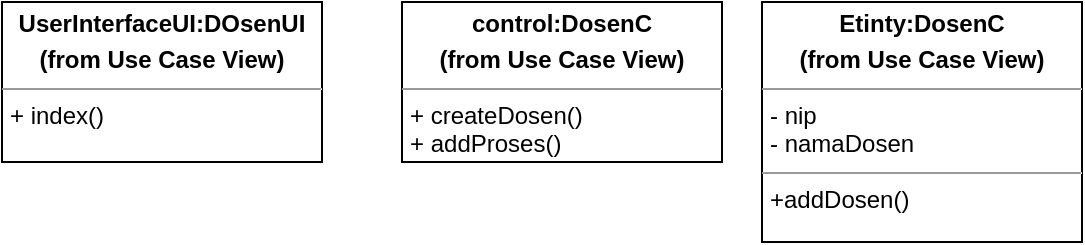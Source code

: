 <mxfile version="22.1.4" type="github">
  <diagram name="Page-1" id="PsUCjUDbo62DNdbDLQOq">
    <mxGraphModel dx="1026" dy="421" grid="1" gridSize="10" guides="1" tooltips="1" connect="1" arrows="1" fold="1" page="1" pageScale="1" pageWidth="850" pageHeight="1100" math="0" shadow="0">
      <root>
        <mxCell id="0" />
        <mxCell id="1" parent="0" />
        <mxCell id="6NywBxQq-KzscxgRS5ql-1" value="&lt;p style=&quot;margin:0px;margin-top:4px;text-align:center;&quot;&gt;&lt;b&gt;UserInterfaceUI:DOsenUI&lt;/b&gt;&lt;/p&gt;&lt;p style=&quot;margin:0px;margin-top:4px;text-align:center;&quot;&gt;&lt;b&gt;(from Use Case View)&lt;/b&gt;&lt;/p&gt;&lt;hr size=&quot;1&quot;&gt;&lt;p style=&quot;margin:0px;margin-left:4px;&quot;&gt;+ index()&lt;/p&gt;" style="verticalAlign=top;align=left;overflow=fill;fontSize=12;fontFamily=Helvetica;html=1;whiteSpace=wrap;" vertex="1" parent="1">
          <mxGeometry x="280" y="240" width="160" height="80" as="geometry" />
        </mxCell>
        <mxCell id="6NywBxQq-KzscxgRS5ql-2" value="&lt;p style=&quot;margin:0px;margin-top:4px;text-align:center;&quot;&gt;&lt;b&gt;control:DosenC&lt;/b&gt;&lt;/p&gt;&lt;p style=&quot;margin:0px;margin-top:4px;text-align:center;&quot;&gt;&lt;b&gt;(from Use Case View)&lt;/b&gt;&lt;/p&gt;&lt;hr size=&quot;1&quot;&gt;&lt;p style=&quot;margin:0px;margin-left:4px;&quot;&gt;+ createDosen()&lt;/p&gt;&lt;p style=&quot;margin:0px;margin-left:4px;&quot;&gt;+ addProses()&lt;/p&gt;" style="verticalAlign=top;align=left;overflow=fill;fontSize=12;fontFamily=Helvetica;html=1;whiteSpace=wrap;" vertex="1" parent="1">
          <mxGeometry x="480" y="240" width="160" height="80" as="geometry" />
        </mxCell>
        <mxCell id="6NywBxQq-KzscxgRS5ql-3" value="&lt;p style=&quot;border-color: var(--border-color); margin: 4px 0px 0px; text-align: center;&quot;&gt;&lt;b style=&quot;border-color: var(--border-color);&quot;&gt;Etinty:DosenC&lt;/b&gt;&lt;/p&gt;&lt;p style=&quot;border-color: var(--border-color); margin: 4px 0px 0px; text-align: center;&quot;&gt;&lt;b style=&quot;border-color: var(--border-color);&quot;&gt;(from Use Case View)&lt;/b&gt;&lt;/p&gt;&lt;hr size=&quot;1&quot;&gt;&lt;p style=&quot;margin:0px;margin-left:4px;&quot;&gt;- nip&lt;/p&gt;&lt;p style=&quot;margin:0px;margin-left:4px;&quot;&gt;- namaDosen&lt;/p&gt;&lt;hr size=&quot;1&quot;&gt;&lt;p style=&quot;margin:0px;margin-left:4px;&quot;&gt;+addDosen()&lt;/p&gt;" style="verticalAlign=top;align=left;overflow=fill;fontSize=12;fontFamily=Helvetica;html=1;whiteSpace=wrap;" vertex="1" parent="1">
          <mxGeometry x="660" y="240" width="160" height="120" as="geometry" />
        </mxCell>
      </root>
    </mxGraphModel>
  </diagram>
</mxfile>

